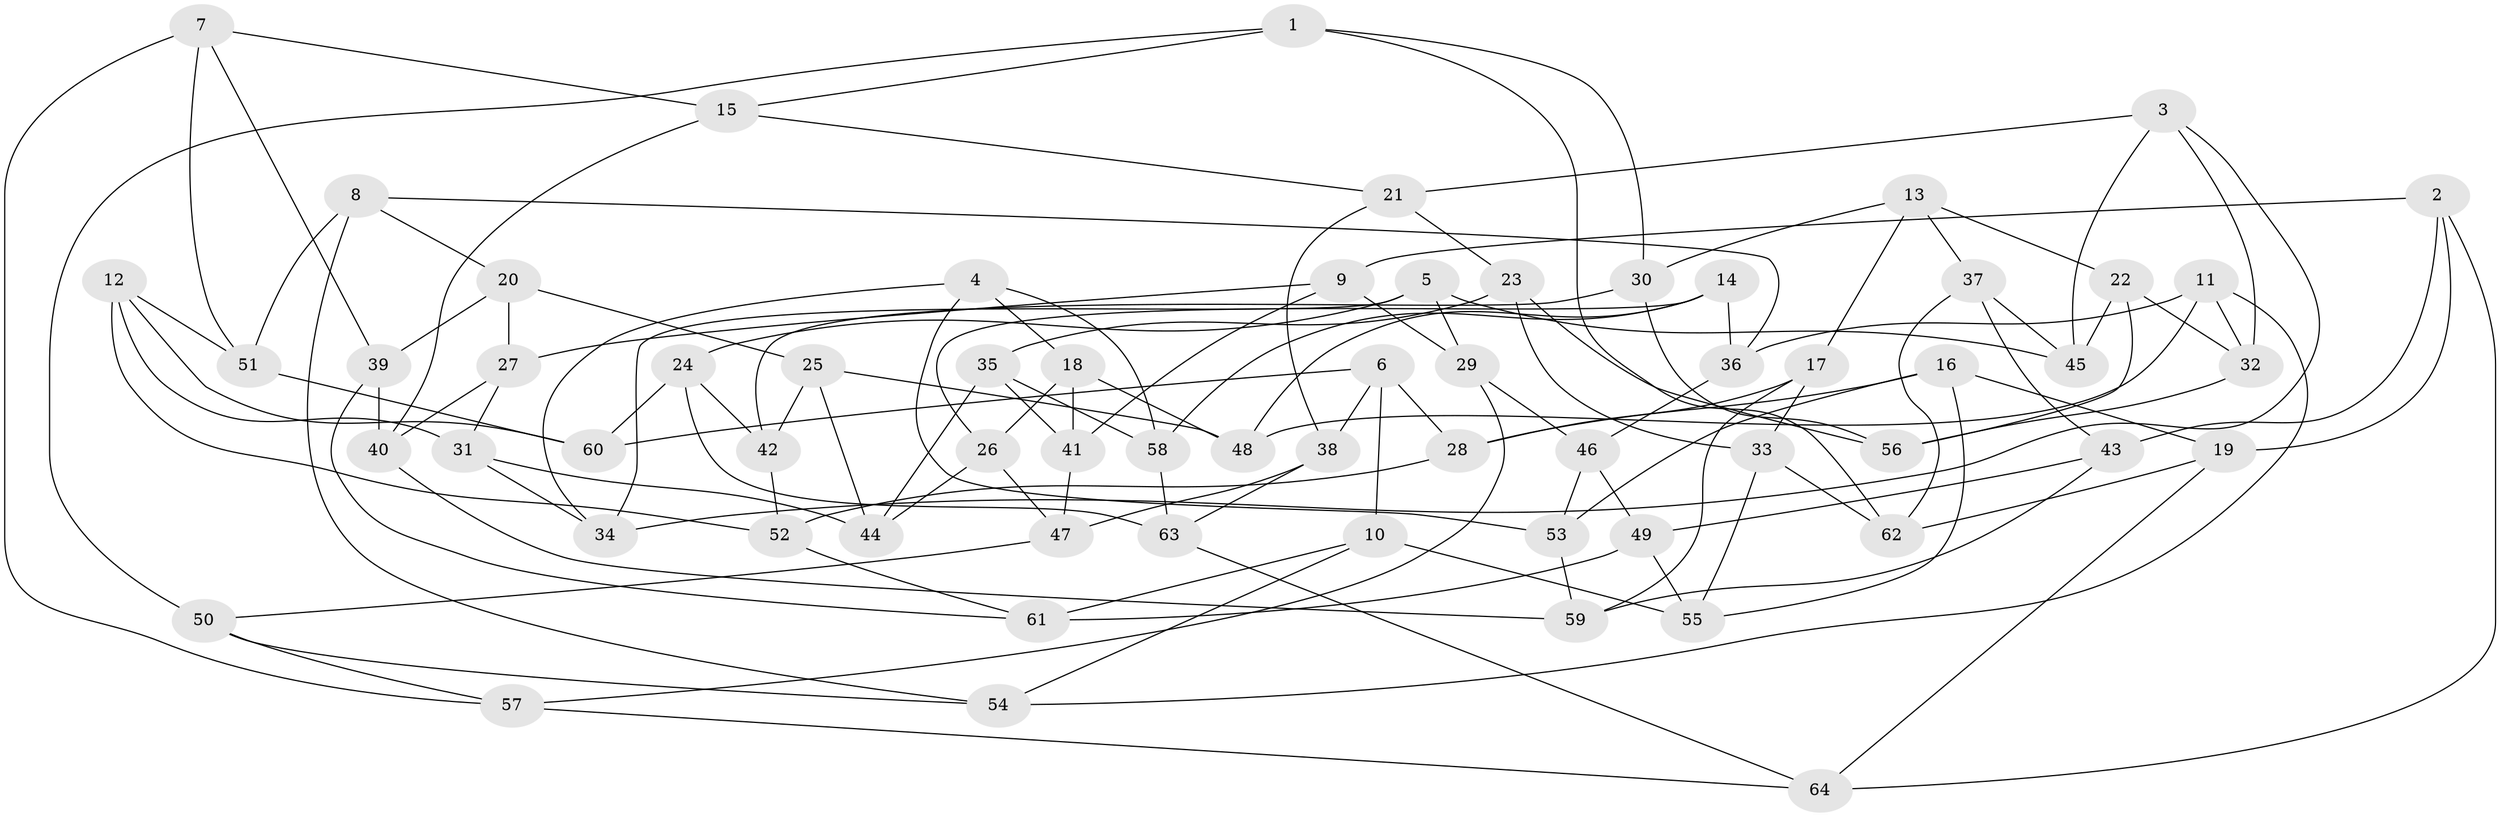 // Generated by graph-tools (version 1.1) at 2025/37/03/09/25 02:37:47]
// undirected, 64 vertices, 128 edges
graph export_dot {
graph [start="1"]
  node [color=gray90,style=filled];
  1;
  2;
  3;
  4;
  5;
  6;
  7;
  8;
  9;
  10;
  11;
  12;
  13;
  14;
  15;
  16;
  17;
  18;
  19;
  20;
  21;
  22;
  23;
  24;
  25;
  26;
  27;
  28;
  29;
  30;
  31;
  32;
  33;
  34;
  35;
  36;
  37;
  38;
  39;
  40;
  41;
  42;
  43;
  44;
  45;
  46;
  47;
  48;
  49;
  50;
  51;
  52;
  53;
  54;
  55;
  56;
  57;
  58;
  59;
  60;
  61;
  62;
  63;
  64;
  1 -- 15;
  1 -- 50;
  1 -- 62;
  1 -- 30;
  2 -- 64;
  2 -- 43;
  2 -- 9;
  2 -- 19;
  3 -- 45;
  3 -- 32;
  3 -- 21;
  3 -- 34;
  4 -- 53;
  4 -- 58;
  4 -- 18;
  4 -- 34;
  5 -- 45;
  5 -- 24;
  5 -- 29;
  5 -- 34;
  6 -- 38;
  6 -- 28;
  6 -- 10;
  6 -- 60;
  7 -- 51;
  7 -- 39;
  7 -- 57;
  7 -- 15;
  8 -- 54;
  8 -- 51;
  8 -- 20;
  8 -- 36;
  9 -- 27;
  9 -- 41;
  9 -- 29;
  10 -- 61;
  10 -- 54;
  10 -- 55;
  11 -- 48;
  11 -- 36;
  11 -- 54;
  11 -- 32;
  12 -- 51;
  12 -- 31;
  12 -- 60;
  12 -- 52;
  13 -- 37;
  13 -- 30;
  13 -- 17;
  13 -- 22;
  14 -- 26;
  14 -- 36;
  14 -- 48;
  14 -- 58;
  15 -- 21;
  15 -- 40;
  16 -- 19;
  16 -- 53;
  16 -- 28;
  16 -- 55;
  17 -- 33;
  17 -- 28;
  17 -- 59;
  18 -- 48;
  18 -- 26;
  18 -- 41;
  19 -- 64;
  19 -- 62;
  20 -- 27;
  20 -- 25;
  20 -- 39;
  21 -- 23;
  21 -- 38;
  22 -- 32;
  22 -- 45;
  22 -- 56;
  23 -- 35;
  23 -- 33;
  23 -- 56;
  24 -- 60;
  24 -- 42;
  24 -- 63;
  25 -- 42;
  25 -- 48;
  25 -- 44;
  26 -- 44;
  26 -- 47;
  27 -- 40;
  27 -- 31;
  28 -- 52;
  29 -- 57;
  29 -- 46;
  30 -- 42;
  30 -- 56;
  31 -- 44;
  31 -- 34;
  32 -- 56;
  33 -- 62;
  33 -- 55;
  35 -- 58;
  35 -- 41;
  35 -- 44;
  36 -- 46;
  37 -- 62;
  37 -- 45;
  37 -- 43;
  38 -- 47;
  38 -- 63;
  39 -- 40;
  39 -- 61;
  40 -- 59;
  41 -- 47;
  42 -- 52;
  43 -- 49;
  43 -- 59;
  46 -- 49;
  46 -- 53;
  47 -- 50;
  49 -- 61;
  49 -- 55;
  50 -- 54;
  50 -- 57;
  51 -- 60;
  52 -- 61;
  53 -- 59;
  57 -- 64;
  58 -- 63;
  63 -- 64;
}
